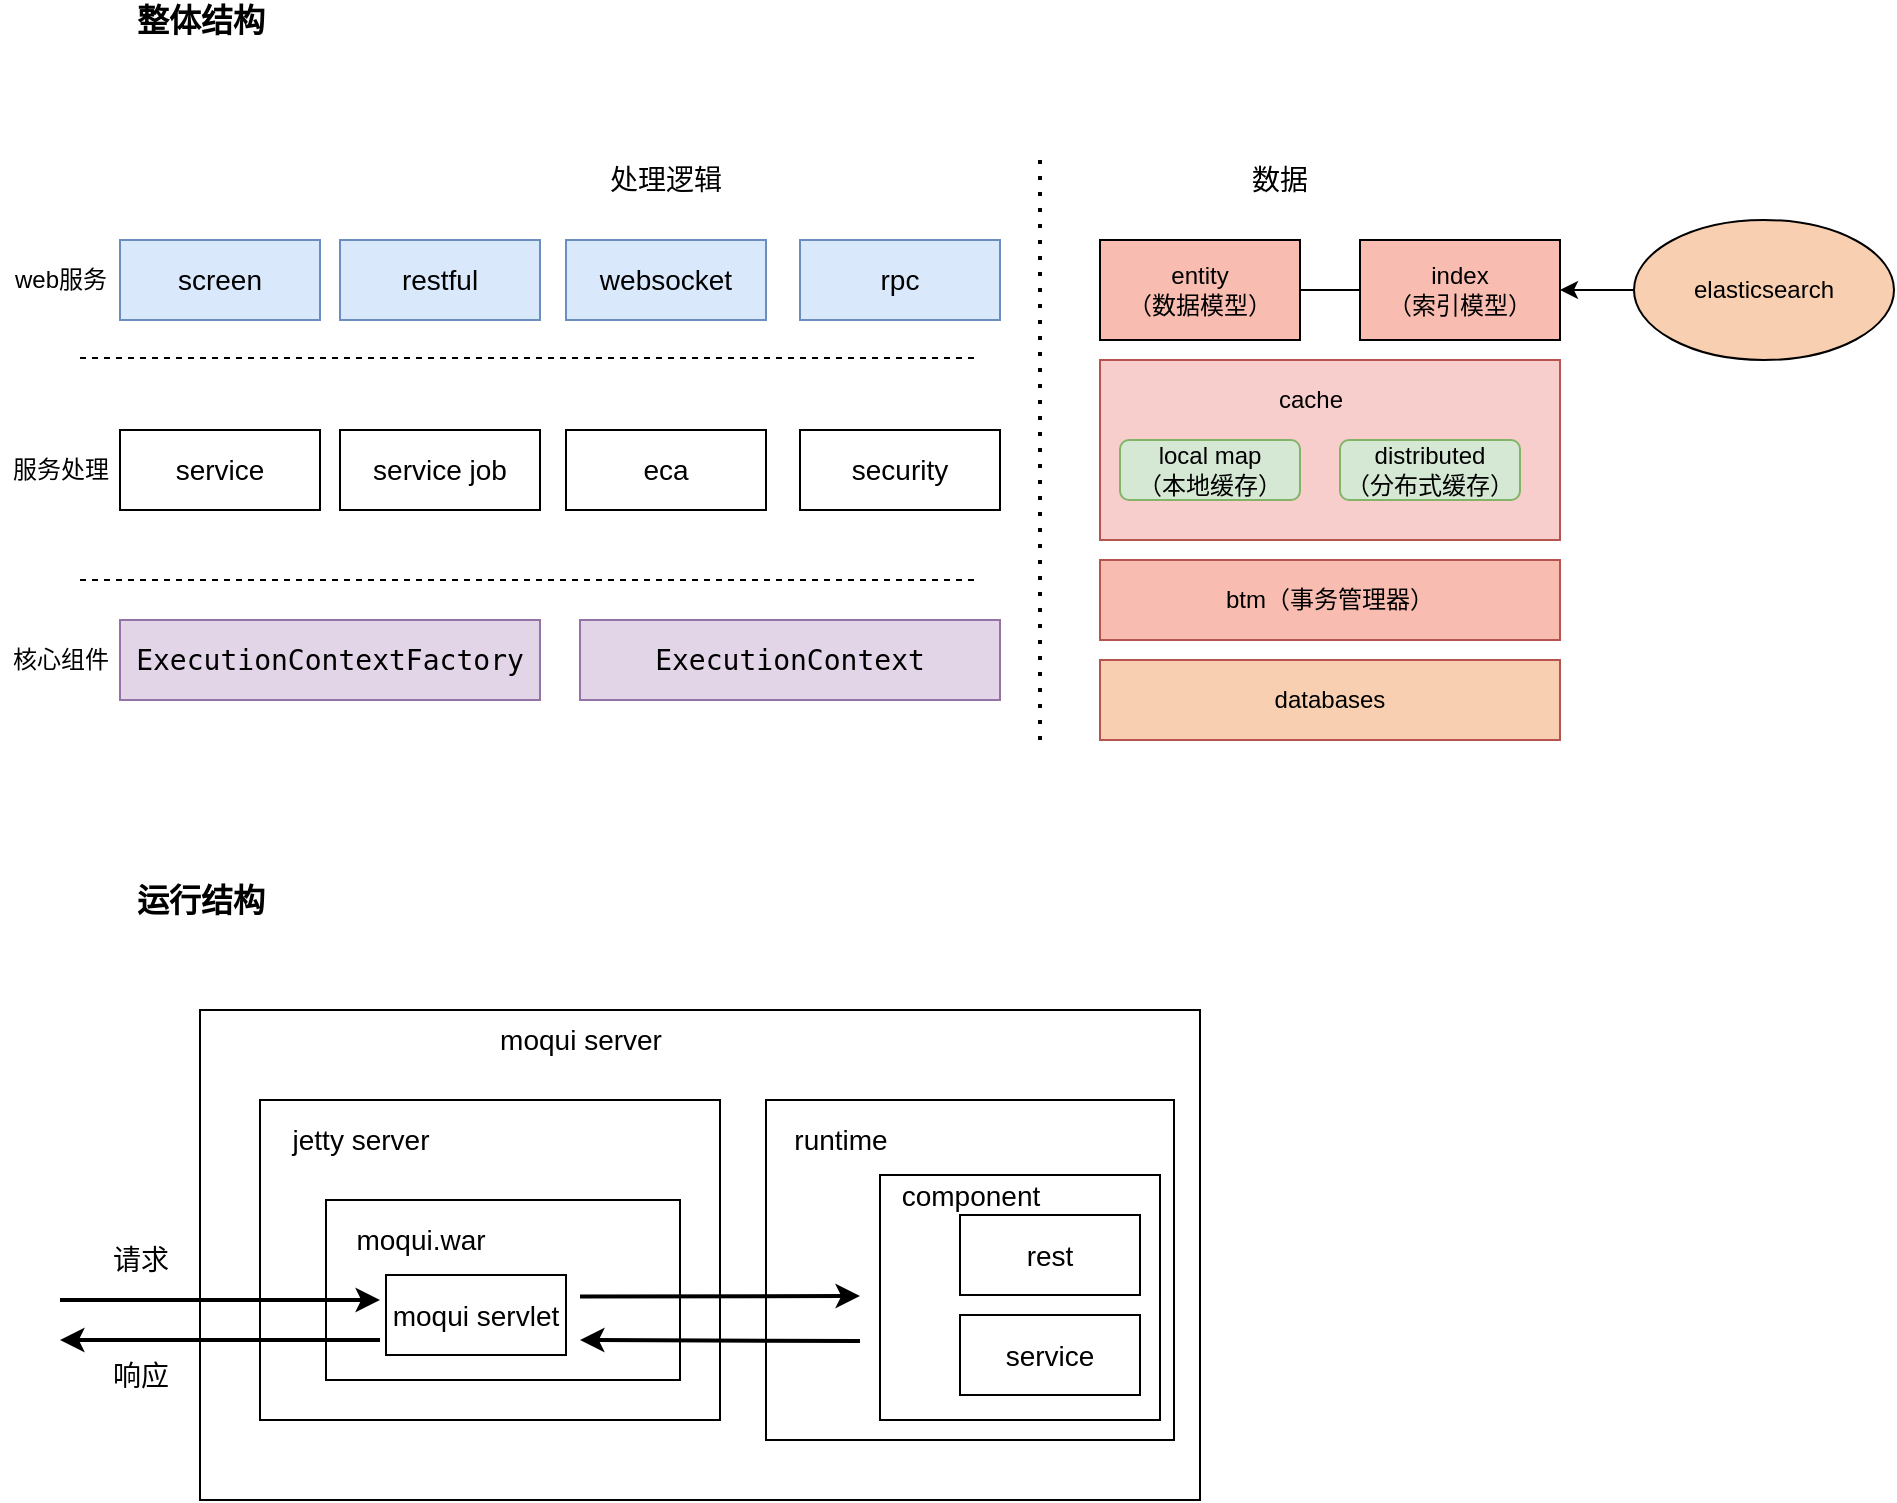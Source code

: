 <mxfile version="15.7.3" type="device"><diagram id="6NdyuEXWVokViN2FbeD9" name="第 1 页"><mxGraphModel dx="946" dy="700" grid="1" gridSize="10" guides="1" tooltips="1" connect="1" arrows="1" fold="1" page="1" pageScale="1" pageWidth="827" pageHeight="1169" math="0" shadow="0"><root><mxCell id="0"/><mxCell id="1" parent="0"/><mxCell id="pqHsCFzpqtndvTjRQ4Fb-11" value="数据" style="text;html=1;strokeColor=none;fillColor=none;align=center;verticalAlign=middle;whiteSpace=wrap;rounded=0;fontSize=14;fontStyle=0" parent="1" vertex="1"><mxGeometry x="630" y="160" width="40" height="20" as="geometry"/></mxCell><mxCell id="pqHsCFzpqtndvTjRQ4Fb-14" value="" style="endArrow=none;dashed=1;html=1;dashPattern=1 3;strokeWidth=2;" parent="1" edge="1"><mxGeometry width="50" height="50" relative="1" as="geometry"><mxPoint x="530" y="450" as="sourcePoint"/><mxPoint x="530" y="160" as="targetPoint"/></mxGeometry></mxCell><mxCell id="pqHsCFzpqtndvTjRQ4Fb-17" value="entity&lt;br&gt;（数据模型）" style="rounded=0;whiteSpace=wrap;html=1;fillColor=#F8BCB0;" parent="1" vertex="1"><mxGeometry x="560" y="200" width="100" height="50" as="geometry"/></mxCell><mxCell id="pqHsCFzpqtndvTjRQ4Fb-1" value="databases" style="rounded=0;whiteSpace=wrap;html=1;strokeColor=#b85450;fillColor=#F8CFB0;" parent="1" vertex="1"><mxGeometry x="560" y="410" width="230" height="40" as="geometry"/></mxCell><mxCell id="pqHsCFzpqtndvTjRQ4Fb-6" value="btm（事务管理器）" style="rounded=0;whiteSpace=wrap;html=1;strokeColor=#b85450;fillColor=#F8BCB0;" parent="1" vertex="1"><mxGeometry x="560" y="360" width="230" height="40" as="geometry"/></mxCell><mxCell id="pqHsCFzpqtndvTjRQ4Fb-7" value="" style="rounded=0;whiteSpace=wrap;html=1;fillColor=#f8cecc;strokeColor=#b85450;" parent="1" vertex="1"><mxGeometry x="560" y="260" width="230" height="90" as="geometry"/></mxCell><mxCell id="pqHsCFzpqtndvTjRQ4Fb-8" value="cache" style="text;html=1;align=center;verticalAlign=middle;resizable=0;points=[];autosize=1;strokeColor=none;" parent="1" vertex="1"><mxGeometry x="640" y="270" width="50" height="20" as="geometry"/></mxCell><mxCell id="pqHsCFzpqtndvTjRQ4Fb-9" value="local map&lt;br&gt;（本地缓存）" style="rounded=1;whiteSpace=wrap;html=1;fillColor=#d5e8d4;strokeColor=#82b366;" parent="1" vertex="1"><mxGeometry x="570" y="300" width="90" height="30" as="geometry"/></mxCell><mxCell id="pqHsCFzpqtndvTjRQ4Fb-10" value="distributed&lt;br&gt;（分布式缓存）" style="rounded=1;whiteSpace=wrap;html=1;fillColor=#d5e8d4;strokeColor=#82b366;" parent="1" vertex="1"><mxGeometry x="680" y="300" width="90" height="30" as="geometry"/></mxCell><mxCell id="mUZwcZoYM-FL4mCOMQs1-1" style="edgeStyle=orthogonalEdgeStyle;rounded=0;orthogonalLoop=1;jettySize=auto;html=1;exitX=0;exitY=0.5;exitDx=0;exitDy=0;strokeWidth=1;endArrow=none;endFill=0;" edge="1" parent="1" source="pqHsCFzpqtndvTjRQ4Fb-21" target="pqHsCFzpqtndvTjRQ4Fb-17"><mxGeometry x="560" y="200" as="geometry"/></mxCell><mxCell id="pqHsCFzpqtndvTjRQ4Fb-21" value="index&lt;br&gt;（索引模型）" style="rounded=0;whiteSpace=wrap;html=1;fillColor=#F8BCB0;" parent="1" vertex="1"><mxGeometry x="690" y="200" width="100" height="50" as="geometry"/></mxCell><mxCell id="pqHsCFzpqtndvTjRQ4Fb-23" style="edgeStyle=orthogonalEdgeStyle;rounded=0;orthogonalLoop=1;jettySize=auto;html=1;exitX=0;exitY=0.5;exitDx=0;exitDy=0;" parent="1" source="pqHsCFzpqtndvTjRQ4Fb-22" target="pqHsCFzpqtndvTjRQ4Fb-21" edge="1"><mxGeometry x="560" y="200" as="geometry"/></mxCell><mxCell id="pqHsCFzpqtndvTjRQ4Fb-22" value="&lt;span&gt;elasticsearch&lt;/span&gt;" style="ellipse;whiteSpace=wrap;html=1;fillColor=#F8CFB0;" parent="1" vertex="1"><mxGeometry x="827" y="190" width="130" height="70" as="geometry"/></mxCell><mxCell id="mUZwcZoYM-FL4mCOMQs1-2" value="处理逻辑" style="text;html=1;strokeColor=none;fillColor=none;align=center;verticalAlign=middle;whiteSpace=wrap;rounded=0;fontSize=14;fontStyle=0" vertex="1" parent="1"><mxGeometry x="310" y="160" width="66" height="20" as="geometry"/></mxCell><mxCell id="mUZwcZoYM-FL4mCOMQs1-3" value="restful" style="rounded=0;whiteSpace=wrap;html=1;fontSize=14;fillColor=#dae8fc;strokeColor=#6c8ebf;" vertex="1" parent="1"><mxGeometry x="180" y="200" width="100" height="40" as="geometry"/></mxCell><mxCell id="mUZwcZoYM-FL4mCOMQs1-4" value="&lt;span style=&quot;font-size: 12px;&quot;&gt;web服务&lt;/span&gt;" style="text;html=1;align=center;verticalAlign=middle;resizable=0;points=[];autosize=1;strokeColor=none;fillColor=none;fontSize=12;" vertex="1" parent="1"><mxGeometry x="10" y="210" width="60" height="20" as="geometry"/></mxCell><mxCell id="mUZwcZoYM-FL4mCOMQs1-5" value="" style="endArrow=none;dashed=1;html=1;rounded=0;fontSize=12;strokeWidth=1;" edge="1" parent="1"><mxGeometry width="50" height="50" relative="1" as="geometry"><mxPoint x="50" y="259" as="sourcePoint"/><mxPoint x="500" y="259" as="targetPoint"/></mxGeometry></mxCell><mxCell id="mUZwcZoYM-FL4mCOMQs1-6" value="websocket" style="rounded=0;whiteSpace=wrap;html=1;fontSize=14;fillColor=#dae8fc;strokeColor=#6c8ebf;" vertex="1" parent="1"><mxGeometry x="293" y="200" width="100" height="40" as="geometry"/></mxCell><mxCell id="mUZwcZoYM-FL4mCOMQs1-7" value="rpc" style="rounded=0;whiteSpace=wrap;html=1;fontSize=14;fillColor=#dae8fc;strokeColor=#6c8ebf;" vertex="1" parent="1"><mxGeometry x="410" y="200" width="100" height="40" as="geometry"/></mxCell><mxCell id="mUZwcZoYM-FL4mCOMQs1-8" value="服务处理" style="text;html=1;align=center;verticalAlign=middle;resizable=0;points=[];autosize=1;strokeColor=none;fillColor=none;fontSize=12;" vertex="1" parent="1"><mxGeometry x="10" y="305" width="60" height="20" as="geometry"/></mxCell><mxCell id="mUZwcZoYM-FL4mCOMQs1-9" value="核心组件" style="text;html=1;align=center;verticalAlign=middle;resizable=0;points=[];autosize=1;strokeColor=none;fillColor=none;fontSize=12;" vertex="1" parent="1"><mxGeometry x="10" y="400" width="60" height="20" as="geometry"/></mxCell><mxCell id="mUZwcZoYM-FL4mCOMQs1-10" value="" style="endArrow=none;dashed=1;html=1;rounded=0;fontSize=12;strokeWidth=1;" edge="1" parent="1"><mxGeometry width="50" height="50" relative="1" as="geometry"><mxPoint x="50" y="370" as="sourcePoint"/><mxPoint x="500" y="370" as="targetPoint"/></mxGeometry></mxCell><mxCell id="mUZwcZoYM-FL4mCOMQs1-11" value="service" style="rounded=0;whiteSpace=wrap;html=1;fontSize=14;" vertex="1" parent="1"><mxGeometry x="70" y="295" width="100" height="40" as="geometry"/></mxCell><mxCell id="mUZwcZoYM-FL4mCOMQs1-12" value="service job" style="rounded=0;whiteSpace=wrap;html=1;fontSize=14;" vertex="1" parent="1"><mxGeometry x="180" y="295" width="100" height="40" as="geometry"/></mxCell><mxCell id="mUZwcZoYM-FL4mCOMQs1-13" value="eca" style="rounded=0;whiteSpace=wrap;html=1;fontSize=14;" vertex="1" parent="1"><mxGeometry x="293" y="295" width="100" height="40" as="geometry"/></mxCell><mxCell id="mUZwcZoYM-FL4mCOMQs1-14" value="screen" style="rounded=0;whiteSpace=wrap;html=1;fontSize=14;fillColor=#dae8fc;strokeColor=#6c8ebf;" vertex="1" parent="1"><mxGeometry x="70" y="200" width="100" height="40" as="geometry"/></mxCell><mxCell id="mUZwcZoYM-FL4mCOMQs1-15" value="security" style="rounded=0;whiteSpace=wrap;html=1;fontSize=14;" vertex="1" parent="1"><mxGeometry x="410" y="295" width="100" height="40" as="geometry"/></mxCell><mxCell id="mUZwcZoYM-FL4mCOMQs1-16" value="&lt;pre style=&quot;font-family: &amp;quot;jetbrains mono&amp;quot;, monospace; font-size: 10.5pt;&quot;&gt;ExecutionContextFactory&lt;/pre&gt;" style="rounded=0;whiteSpace=wrap;html=1;fontSize=14;fillColor=#e1d5e7;strokeColor=#9673a6;labelBackgroundColor=none;" vertex="1" parent="1"><mxGeometry x="70" y="390" width="210" height="40" as="geometry"/></mxCell><mxCell id="mUZwcZoYM-FL4mCOMQs1-17" value="&lt;pre style=&quot;font-family: &amp;quot;jetbrains mono&amp;quot;, monospace; font-size: 10.5pt;&quot;&gt;ExecutionContext&lt;/pre&gt;" style="rounded=0;whiteSpace=wrap;html=1;fontSize=14;fillColor=#e1d5e7;strokeColor=#9673a6;labelBackgroundColor=none;" vertex="1" parent="1"><mxGeometry x="300" y="390" width="210" height="40" as="geometry"/></mxCell><mxCell id="mUZwcZoYM-FL4mCOMQs1-18" value="整体结构" style="text;html=1;align=center;verticalAlign=middle;resizable=0;points=[];autosize=1;strokeColor=none;fillColor=none;fontSize=16;fontStyle=1" vertex="1" parent="1"><mxGeometry x="70" y="80" width="80" height="20" as="geometry"/></mxCell><mxCell id="mUZwcZoYM-FL4mCOMQs1-19" value="运行结构" style="text;html=1;align=center;verticalAlign=middle;resizable=0;points=[];autosize=1;strokeColor=none;fillColor=none;fontSize=16;fontStyle=1" vertex="1" parent="1"><mxGeometry x="70" y="520" width="80" height="20" as="geometry"/></mxCell><mxCell id="mUZwcZoYM-FL4mCOMQs1-21" value="" style="rounded=0;whiteSpace=wrap;html=1;labelBackgroundColor=none;fontSize=16;fillColor=default;" vertex="1" parent="1"><mxGeometry x="110" y="585" width="500" height="245" as="geometry"/></mxCell><mxCell id="mUZwcZoYM-FL4mCOMQs1-22" value="moqui server" style="text;html=1;align=center;verticalAlign=middle;resizable=0;points=[];autosize=1;strokeColor=none;fillColor=none;fontSize=14;" vertex="1" parent="1"><mxGeometry x="250" y="590" width="100" height="20" as="geometry"/></mxCell><mxCell id="mUZwcZoYM-FL4mCOMQs1-25" value="" style="rounded=0;whiteSpace=wrap;html=1;labelBackgroundColor=none;fontSize=14;fillColor=default;" vertex="1" parent="1"><mxGeometry x="140" y="630" width="230" height="160" as="geometry"/></mxCell><mxCell id="mUZwcZoYM-FL4mCOMQs1-24" value="&lt;span&gt;jetty server&lt;/span&gt;" style="text;html=1;align=center;verticalAlign=middle;resizable=0;points=[];autosize=1;strokeColor=none;fillColor=none;fontSize=14;" vertex="1" parent="1"><mxGeometry x="150" y="640" width="80" height="20" as="geometry"/></mxCell><mxCell id="mUZwcZoYM-FL4mCOMQs1-26" value="" style="rounded=0;whiteSpace=wrap;html=1;labelBackgroundColor=none;fontSize=14;fillColor=default;" vertex="1" parent="1"><mxGeometry x="173" y="680" width="177" height="90" as="geometry"/></mxCell><mxCell id="mUZwcZoYM-FL4mCOMQs1-27" value="moqui.war" style="text;html=1;align=center;verticalAlign=middle;resizable=0;points=[];autosize=1;strokeColor=none;fillColor=none;fontSize=14;" vertex="1" parent="1"><mxGeometry x="180" y="690" width="80" height="20" as="geometry"/></mxCell><mxCell id="mUZwcZoYM-FL4mCOMQs1-28" value="moqui servlet" style="rounded=0;whiteSpace=wrap;html=1;labelBackgroundColor=none;fontSize=14;fillColor=default;" vertex="1" parent="1"><mxGeometry x="203" y="717.5" width="90" height="40" as="geometry"/></mxCell><mxCell id="mUZwcZoYM-FL4mCOMQs1-29" value="" style="endArrow=classic;html=1;rounded=0;fontSize=14;strokeWidth=2;" edge="1" parent="1"><mxGeometry width="50" height="50" relative="1" as="geometry"><mxPoint x="40" y="730" as="sourcePoint"/><mxPoint x="200" y="730" as="targetPoint"/></mxGeometry></mxCell><mxCell id="mUZwcZoYM-FL4mCOMQs1-30" value="请求" style="text;html=1;align=center;verticalAlign=middle;resizable=0;points=[];autosize=1;strokeColor=none;fillColor=none;fontSize=14;" vertex="1" parent="1"><mxGeometry x="60" y="700" width="40" height="20" as="geometry"/></mxCell><mxCell id="mUZwcZoYM-FL4mCOMQs1-31" value="" style="endArrow=classic;html=1;rounded=0;fontSize=14;strokeWidth=2;" edge="1" parent="1"><mxGeometry width="50" height="50" relative="1" as="geometry"><mxPoint x="200" y="750" as="sourcePoint"/><mxPoint x="40" y="750" as="targetPoint"/></mxGeometry></mxCell><mxCell id="mUZwcZoYM-FL4mCOMQs1-32" value="响应" style="text;html=1;align=center;verticalAlign=middle;resizable=0;points=[];autosize=1;strokeColor=none;fillColor=none;fontSize=14;" vertex="1" parent="1"><mxGeometry x="60" y="757.5" width="40" height="20" as="geometry"/></mxCell><mxCell id="mUZwcZoYM-FL4mCOMQs1-33" value="" style="rounded=0;whiteSpace=wrap;html=1;labelBackgroundColor=none;fontSize=14;fillColor=default;" vertex="1" parent="1"><mxGeometry x="393" y="630" width="204" height="170" as="geometry"/></mxCell><mxCell id="mUZwcZoYM-FL4mCOMQs1-34" value="runtime" style="text;html=1;align=center;verticalAlign=middle;resizable=0;points=[];autosize=1;strokeColor=none;fillColor=none;fontSize=14;" vertex="1" parent="1"><mxGeometry x="400" y="640" width="60" height="20" as="geometry"/></mxCell><mxCell id="mUZwcZoYM-FL4mCOMQs1-38" value="" style="rounded=0;whiteSpace=wrap;html=1;labelBackgroundColor=none;fontSize=14;fillColor=default;" vertex="1" parent="1"><mxGeometry x="450" y="667.5" width="140" height="122.5" as="geometry"/></mxCell><mxCell id="mUZwcZoYM-FL4mCOMQs1-35" value="rest" style="rounded=0;whiteSpace=wrap;html=1;labelBackgroundColor=none;fontSize=14;fillColor=default;" vertex="1" parent="1"><mxGeometry x="490" y="687.5" width="90" height="40" as="geometry"/></mxCell><mxCell id="mUZwcZoYM-FL4mCOMQs1-36" value="service" style="rounded=0;whiteSpace=wrap;html=1;labelBackgroundColor=none;fontSize=14;fillColor=default;" vertex="1" parent="1"><mxGeometry x="490" y="737.5" width="90" height="40" as="geometry"/></mxCell><mxCell id="mUZwcZoYM-FL4mCOMQs1-39" value="component" style="text;html=1;align=center;verticalAlign=middle;resizable=0;points=[];autosize=1;strokeColor=none;fillColor=none;fontSize=14;" vertex="1" parent="1"><mxGeometry x="455" y="667.5" width="80" height="20" as="geometry"/></mxCell><mxCell id="mUZwcZoYM-FL4mCOMQs1-40" value="" style="endArrow=classic;html=1;rounded=0;fontSize=14;strokeWidth=2;" edge="1" parent="1"><mxGeometry width="50" height="50" relative="1" as="geometry"><mxPoint x="300" y="728.25" as="sourcePoint"/><mxPoint x="440" y="728" as="targetPoint"/></mxGeometry></mxCell><mxCell id="mUZwcZoYM-FL4mCOMQs1-41" value="" style="endArrow=classic;html=1;rounded=0;fontSize=14;strokeWidth=2;" edge="1" parent="1"><mxGeometry width="50" height="50" relative="1" as="geometry"><mxPoint x="440" y="750.5" as="sourcePoint"/><mxPoint x="300" y="750" as="targetPoint"/></mxGeometry></mxCell></root></mxGraphModel></diagram></mxfile>